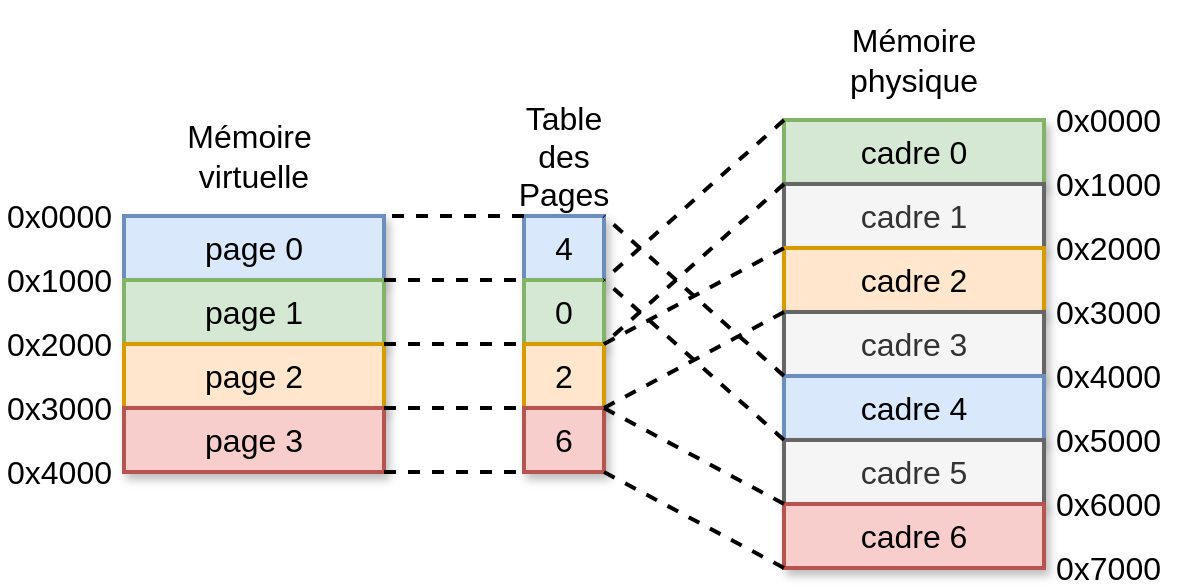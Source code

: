 <mxfile version="27.0.9">
  <diagram name="Page-1" id="-_VZkfW9rMIznKhrZrfE">
    <mxGraphModel dx="1042" dy="639" grid="1" gridSize="10" guides="1" tooltips="1" connect="1" arrows="1" fold="1" page="1" pageScale="1" pageWidth="850" pageHeight="1100" math="0" shadow="0">
      <root>
        <mxCell id="0" />
        <mxCell id="1" parent="0" />
        <mxCell id="zNZISt4Ljxx41KLlrWgS-259" value="" style="shape=table;startSize=0;container=1;collapsible=0;childLayout=tableLayout;fontSize=16;strokeColor=none;fillColor=none;strokeWidth=2;swimlaneLine=1;perimeterSpacing=0;rowLines=0;columnLines=0;swimlaneHead=1;" vertex="1" parent="1">
          <mxGeometry x="450" y="82" width="205" height="284" as="geometry" />
        </mxCell>
        <mxCell id="zNZISt4Ljxx41KLlrWgS-260" value="" style="shape=tableRow;horizontal=0;startSize=0;swimlaneHead=0;swimlaneBody=0;strokeColor=inherit;top=0;left=0;bottom=0;right=0;collapsible=0;dropTarget=0;fillColor=none;points=[[0,0.5],[1,0.5]];portConstraint=eastwest;fontSize=16;" vertex="1" parent="zNZISt4Ljxx41KLlrWgS-259">
          <mxGeometry width="205" height="60" as="geometry" />
        </mxCell>
        <mxCell id="zNZISt4Ljxx41KLlrWgS-262" value="Mémoire physique" style="shape=partialRectangle;html=1;whiteSpace=wrap;connectable=0;strokeColor=inherit;overflow=visible;fillColor=none;top=1;left=1;bottom=1;right=1;pointerEvents=1;fontSize=16;strokeWidth=2;verticalAlign=middle;" vertex="1" parent="zNZISt4Ljxx41KLlrWgS-260">
          <mxGeometry width="130" height="60" as="geometry">
            <mxRectangle width="130" height="60" as="alternateBounds" />
          </mxGeometry>
        </mxCell>
        <mxCell id="zNZISt4Ljxx41KLlrWgS-278" value="0x0000" style="shape=partialRectangle;html=1;whiteSpace=wrap;connectable=0;strokeColor=inherit;overflow=visible;fillColor=none;top=1;left=1;bottom=1;right=1;pointerEvents=1;fontSize=16;strokeWidth=2;verticalAlign=bottom;align=left;spacing=0;spacingLeft=6;spacingBottom=-10;" vertex="1" parent="zNZISt4Ljxx41KLlrWgS-260">
          <mxGeometry x="130" width="75" height="60" as="geometry">
            <mxRectangle width="75" height="60" as="alternateBounds" />
          </mxGeometry>
        </mxCell>
        <mxCell id="zNZISt4Ljxx41KLlrWgS-263" value="" style="shape=tableRow;horizontal=0;startSize=0;swimlaneHead=0;swimlaneBody=0;strokeColor=inherit;top=0;left=0;bottom=0;right=0;collapsible=0;dropTarget=0;fillColor=none;portConstraint=eastwest;fontSize=16;swimlaneFillColor=none;points=[[0,0,0,0,0],[0,0.5,0,0,0],[0,1,0,0,0],[0.5,0,0,0,0],[0.5,1,0,0,0],[1,0,0,0,0],[1,0.5,0,0,0],[1,1,0,0,0]];" vertex="1" parent="zNZISt4Ljxx41KLlrWgS-259">
          <mxGeometry y="60" width="205" height="32" as="geometry" />
        </mxCell>
        <mxCell id="zNZISt4Ljxx41KLlrWgS-265" value="cadre 0" style="shape=partialRectangle;html=1;whiteSpace=wrap;connectable=0;strokeColor=#82b366;overflow=hidden;fillColor=#d5e8d4;top=1;left=1;bottom=1;right=1;pointerEvents=1;fontSize=16;strokeWidth=2;shadow=1;" vertex="1" parent="zNZISt4Ljxx41KLlrWgS-263">
          <mxGeometry width="130" height="32" as="geometry">
            <mxRectangle width="130" height="32" as="alternateBounds" />
          </mxGeometry>
        </mxCell>
        <mxCell id="zNZISt4Ljxx41KLlrWgS-279" value="0x1000" style="shape=partialRectangle;html=1;whiteSpace=wrap;connectable=0;strokeColor=inherit;overflow=hidden;fillColor=none;top=1;left=1;bottom=1;right=1;pointerEvents=1;fontSize=16;strokeWidth=2;align=left;spacing=0;spacingLeft=6;spacingBottom=-10;verticalAlign=bottom;" vertex="1" parent="zNZISt4Ljxx41KLlrWgS-263">
          <mxGeometry x="130" width="75" height="32" as="geometry">
            <mxRectangle width="75" height="32" as="alternateBounds" />
          </mxGeometry>
        </mxCell>
        <mxCell id="zNZISt4Ljxx41KLlrWgS-266" style="shape=tableRow;horizontal=0;startSize=0;swimlaneHead=0;swimlaneBody=0;strokeColor=inherit;top=0;left=0;bottom=0;right=0;collapsible=0;dropTarget=0;fillColor=none;portConstraint=eastwest;fontSize=16;swimlaneFillColor=none;points=[[0,0,0,0,0],[0,0.5,0,0,0],[0,1,0,0,0],[0.5,0,0,0,0],[0.5,1,0,0,0],[1,0,0,0,0],[1,0.5,0,0,0],[1,1,0,0,0]];" vertex="1" parent="zNZISt4Ljxx41KLlrWgS-259">
          <mxGeometry y="92" width="205" height="32" as="geometry" />
        </mxCell>
        <mxCell id="zNZISt4Ljxx41KLlrWgS-268" value="cadre 1" style="shape=partialRectangle;html=1;whiteSpace=wrap;connectable=0;strokeColor=#666666;overflow=hidden;fillColor=#f5f5f5;top=1;left=1;bottom=1;right=1;pointerEvents=1;fontSize=16;strokeWidth=2;fontColor=#333333;shadow=1;" vertex="1" parent="zNZISt4Ljxx41KLlrWgS-266">
          <mxGeometry width="130" height="32" as="geometry">
            <mxRectangle width="130" height="32" as="alternateBounds" />
          </mxGeometry>
        </mxCell>
        <mxCell id="zNZISt4Ljxx41KLlrWgS-280" value="0x2000" style="shape=partialRectangle;html=1;whiteSpace=wrap;connectable=0;strokeColor=inherit;overflow=hidden;fillColor=none;top=1;left=1;bottom=1;right=1;pointerEvents=1;fontSize=16;strokeWidth=2;align=left;spacing=0;spacingLeft=6;spacingBottom=-10;verticalAlign=bottom;" vertex="1" parent="zNZISt4Ljxx41KLlrWgS-266">
          <mxGeometry x="130" width="75" height="32" as="geometry">
            <mxRectangle width="75" height="32" as="alternateBounds" />
          </mxGeometry>
        </mxCell>
        <mxCell id="zNZISt4Ljxx41KLlrWgS-269" style="shape=tableRow;horizontal=0;startSize=0;swimlaneHead=0;swimlaneBody=0;strokeColor=inherit;top=0;left=0;bottom=0;right=0;collapsible=0;dropTarget=0;fillColor=none;portConstraint=eastwest;fontSize=16;swimlaneFillColor=none;points=[[0,0,0,0,0],[0,0.5,0,0,0],[0,1,0,0,0],[0.5,0,0,0,0],[0.5,1,0,0,0],[1,0,0,0,0],[1,0.5,0,0,0],[1,1,0,0,0]];" vertex="1" parent="zNZISt4Ljxx41KLlrWgS-259">
          <mxGeometry y="124" width="205" height="32" as="geometry" />
        </mxCell>
        <mxCell id="zNZISt4Ljxx41KLlrWgS-271" value="cadre 2" style="shape=partialRectangle;html=1;whiteSpace=wrap;connectable=0;strokeColor=#d79b00;overflow=hidden;fillColor=#ffe6cc;top=1;left=1;bottom=1;right=1;pointerEvents=1;fontSize=16;strokeWidth=2;shadow=1;" vertex="1" parent="zNZISt4Ljxx41KLlrWgS-269">
          <mxGeometry width="130" height="32" as="geometry">
            <mxRectangle width="130" height="32" as="alternateBounds" />
          </mxGeometry>
        </mxCell>
        <mxCell id="zNZISt4Ljxx41KLlrWgS-281" value="0x3000" style="shape=partialRectangle;html=1;whiteSpace=wrap;connectable=0;strokeColor=inherit;overflow=hidden;fillColor=none;top=1;left=1;bottom=1;right=1;pointerEvents=1;fontSize=16;strokeWidth=2;align=left;spacing=0;spacingLeft=6;spacingBottom=-10;verticalAlign=bottom;" vertex="1" parent="zNZISt4Ljxx41KLlrWgS-269">
          <mxGeometry x="130" width="75" height="32" as="geometry">
            <mxRectangle width="75" height="32" as="alternateBounds" />
          </mxGeometry>
        </mxCell>
        <mxCell id="zNZISt4Ljxx41KLlrWgS-272" style="shape=tableRow;horizontal=0;startSize=0;swimlaneHead=0;swimlaneBody=0;strokeColor=inherit;top=0;left=0;bottom=0;right=0;collapsible=0;dropTarget=0;fillColor=none;portConstraint=eastwest;fontSize=16;swimlaneFillColor=none;points=[[0,0,0,0,0],[0,0.5,0,0,0],[0,1,0,0,0],[0.5,0,0,0,0],[0.5,1,0,0,0],[1,0,0,0,0],[1,0.5,0,0,0],[1,1,0,0,0]];" vertex="1" parent="zNZISt4Ljxx41KLlrWgS-259">
          <mxGeometry y="156" width="205" height="32" as="geometry" />
        </mxCell>
        <mxCell id="zNZISt4Ljxx41KLlrWgS-274" value="cadre 3" style="shape=partialRectangle;html=1;whiteSpace=wrap;connectable=0;strokeColor=#666666;overflow=hidden;fillColor=#f5f5f5;top=1;left=1;bottom=1;right=1;pointerEvents=1;fontSize=16;strokeWidth=2;fontColor=#333333;shadow=1;" vertex="1" parent="zNZISt4Ljxx41KLlrWgS-272">
          <mxGeometry width="130" height="32" as="geometry">
            <mxRectangle width="130" height="32" as="alternateBounds" />
          </mxGeometry>
        </mxCell>
        <mxCell id="zNZISt4Ljxx41KLlrWgS-282" value="0x4000" style="shape=partialRectangle;html=1;whiteSpace=wrap;connectable=0;strokeColor=inherit;overflow=hidden;fillColor=none;top=1;left=1;bottom=1;right=1;pointerEvents=1;fontSize=16;strokeWidth=2;align=left;spacing=0;spacingLeft=6;spacingBottom=-10;verticalAlign=bottom;" vertex="1" parent="zNZISt4Ljxx41KLlrWgS-272">
          <mxGeometry x="130" width="75" height="32" as="geometry">
            <mxRectangle width="75" height="32" as="alternateBounds" />
          </mxGeometry>
        </mxCell>
        <mxCell id="zNZISt4Ljxx41KLlrWgS-296" style="shape=tableRow;horizontal=0;startSize=0;swimlaneHead=0;swimlaneBody=0;strokeColor=inherit;top=0;left=0;bottom=0;right=0;collapsible=0;dropTarget=0;fillColor=none;portConstraint=eastwest;fontSize=16;swimlaneFillColor=none;points=[[0,0,0,0,0],[0,0.5,0,0,0],[0,1,0,0,0],[0.5,0,0,0,0],[0.5,1,0,0,0],[1,0,0,0,0],[1,0.5,0,0,0],[1,1,0,0,0]];" vertex="1" parent="zNZISt4Ljxx41KLlrWgS-259">
          <mxGeometry y="188" width="205" height="32" as="geometry" />
        </mxCell>
        <mxCell id="zNZISt4Ljxx41KLlrWgS-297" value="cadre 4" style="shape=partialRectangle;html=1;whiteSpace=wrap;connectable=0;strokeColor=#6c8ebf;overflow=hidden;fillColor=#dae8fc;top=1;left=1;bottom=1;right=1;pointerEvents=1;fontSize=16;strokeWidth=2;shadow=1;" vertex="1" parent="zNZISt4Ljxx41KLlrWgS-296">
          <mxGeometry width="130" height="32" as="geometry">
            <mxRectangle width="130" height="32" as="alternateBounds" />
          </mxGeometry>
        </mxCell>
        <mxCell id="zNZISt4Ljxx41KLlrWgS-298" value="0x5000" style="shape=partialRectangle;html=1;whiteSpace=wrap;connectable=0;strokeColor=inherit;overflow=hidden;fillColor=none;top=1;left=1;bottom=1;right=1;pointerEvents=1;fontSize=16;strokeWidth=2;align=left;spacing=0;spacingLeft=6;spacingBottom=-10;verticalAlign=bottom;" vertex="1" parent="zNZISt4Ljxx41KLlrWgS-296">
          <mxGeometry x="130" width="75" height="32" as="geometry">
            <mxRectangle width="75" height="32" as="alternateBounds" />
          </mxGeometry>
        </mxCell>
        <mxCell id="zNZISt4Ljxx41KLlrWgS-293" style="shape=tableRow;horizontal=0;startSize=0;swimlaneHead=0;swimlaneBody=0;strokeColor=inherit;top=0;left=0;bottom=0;right=0;collapsible=0;dropTarget=0;fillColor=none;portConstraint=eastwest;fontSize=16;swimlaneFillColor=none;points=[[0,0,0,0,0],[0,0.5,0,0,0],[0,1,0,0,0],[0.5,0,0,0,0],[0.5,1,0,0,0],[1,0,0,0,0],[1,0.5,0,0,0],[1,1,0,0,0]];" vertex="1" parent="zNZISt4Ljxx41KLlrWgS-259">
          <mxGeometry y="220" width="205" height="32" as="geometry" />
        </mxCell>
        <mxCell id="zNZISt4Ljxx41KLlrWgS-294" value="cadre 5" style="shape=partialRectangle;html=1;whiteSpace=wrap;connectable=0;strokeColor=#666666;overflow=hidden;fillColor=#f5f5f5;top=1;left=1;bottom=1;right=1;pointerEvents=1;fontSize=16;strokeWidth=2;fontColor=#333333;shadow=1;" vertex="1" parent="zNZISt4Ljxx41KLlrWgS-293">
          <mxGeometry width="130" height="32" as="geometry">
            <mxRectangle width="130" height="32" as="alternateBounds" />
          </mxGeometry>
        </mxCell>
        <mxCell id="zNZISt4Ljxx41KLlrWgS-295" value="0x6000" style="shape=partialRectangle;html=1;whiteSpace=wrap;connectable=0;strokeColor=inherit;overflow=hidden;fillColor=none;top=1;left=1;bottom=1;right=1;pointerEvents=1;fontSize=16;strokeWidth=2;align=left;spacing=0;spacingLeft=6;spacingBottom=-10;verticalAlign=bottom;" vertex="1" parent="zNZISt4Ljxx41KLlrWgS-293">
          <mxGeometry x="130" width="75" height="32" as="geometry">
            <mxRectangle width="75" height="32" as="alternateBounds" />
          </mxGeometry>
        </mxCell>
        <mxCell id="zNZISt4Ljxx41KLlrWgS-290" style="shape=tableRow;horizontal=0;startSize=0;swimlaneHead=0;swimlaneBody=0;strokeColor=inherit;top=0;left=0;bottom=0;right=0;collapsible=0;dropTarget=0;fillColor=none;portConstraint=eastwest;fontSize=16;swimlaneFillColor=none;points=[[0,0,0,0,0],[0,0.5,0,0,0],[0,1,0,0,0],[0.5,0,0,0,0],[0.5,1,0,0,0],[1,0,0,0,0],[1,0.5,0,0,0],[1,1,0,0,0]];" vertex="1" parent="zNZISt4Ljxx41KLlrWgS-259">
          <mxGeometry y="252" width="205" height="32" as="geometry" />
        </mxCell>
        <mxCell id="zNZISt4Ljxx41KLlrWgS-291" value="cadre 6" style="shape=partialRectangle;html=1;whiteSpace=wrap;connectable=0;strokeColor=#b85450;overflow=hidden;fillColor=#f8cecc;top=1;left=1;bottom=1;right=1;pointerEvents=1;fontSize=16;strokeWidth=2;shadow=1;" vertex="1" parent="zNZISt4Ljxx41KLlrWgS-290">
          <mxGeometry width="130" height="32" as="geometry">
            <mxRectangle width="130" height="32" as="alternateBounds" />
          </mxGeometry>
        </mxCell>
        <mxCell id="zNZISt4Ljxx41KLlrWgS-292" value="0x7000" style="shape=partialRectangle;html=1;whiteSpace=wrap;connectable=0;strokeColor=inherit;overflow=hidden;fillColor=none;top=1;left=1;bottom=1;right=1;pointerEvents=1;fontSize=16;strokeWidth=2;align=left;spacing=0;spacingLeft=6;spacingBottom=-10;verticalAlign=bottom;" vertex="1" parent="zNZISt4Ljxx41KLlrWgS-290">
          <mxGeometry x="130" width="75" height="32" as="geometry">
            <mxRectangle width="75" height="32" as="alternateBounds" />
          </mxGeometry>
        </mxCell>
        <mxCell id="zNZISt4Ljxx41KLlrWgS-98" value="" style="shape=table;startSize=0;container=1;collapsible=0;childLayout=tableLayout;fontSize=16;strokeColor=none;fillColor=none;strokeWidth=2;swimlaneLine=1;perimeterSpacing=0;rowLines=0;columnLines=0;swimlaneHead=1;" vertex="1" parent="1">
          <mxGeometry x="60" y="130" width="190" height="188" as="geometry" />
        </mxCell>
        <mxCell id="zNZISt4Ljxx41KLlrWgS-99" value="" style="shape=tableRow;horizontal=0;startSize=0;swimlaneHead=0;swimlaneBody=0;strokeColor=inherit;top=0;left=0;bottom=0;right=0;collapsible=0;dropTarget=0;fillColor=none;points=[[0,0.5],[1,0.5]];portConstraint=eastwest;fontSize=16;" vertex="1" parent="zNZISt4Ljxx41KLlrWgS-98">
          <mxGeometry width="190" height="60" as="geometry" />
        </mxCell>
        <mxCell id="zNZISt4Ljxx41KLlrWgS-100" value="0x0000" style="shape=partialRectangle;html=1;whiteSpace=wrap;connectable=0;strokeColor=inherit;overflow=hidden;fillColor=none;top=1;left=1;bottom=1;right=1;pointerEvents=1;fontSize=16;strokeWidth=12;shadow=0;expand=1;verticalAlign=bottom;align=right;spacingBottom=-10;spacing=0;spacingRight=6;" vertex="1" parent="zNZISt4Ljxx41KLlrWgS-99">
          <mxGeometry width="60" height="60" as="geometry">
            <mxRectangle width="60" height="60" as="alternateBounds" />
          </mxGeometry>
        </mxCell>
        <mxCell id="zNZISt4Ljxx41KLlrWgS-101" value="Mémoire&amp;nbsp;&lt;div&gt;virtuelle&lt;/div&gt;" style="shape=partialRectangle;html=1;whiteSpace=wrap;connectable=0;strokeColor=inherit;overflow=visible;fillColor=none;top=1;left=1;bottom=1;right=1;pointerEvents=1;fontSize=16;strokeWidth=2;verticalAlign=middle;" vertex="1" parent="zNZISt4Ljxx41KLlrWgS-99">
          <mxGeometry x="60" width="130" height="60" as="geometry">
            <mxRectangle width="130" height="60" as="alternateBounds" />
          </mxGeometry>
        </mxCell>
        <mxCell id="zNZISt4Ljxx41KLlrWgS-103" value="" style="shape=tableRow;horizontal=0;startSize=0;swimlaneHead=0;swimlaneBody=0;strokeColor=inherit;top=0;left=0;bottom=0;right=0;collapsible=0;dropTarget=0;fillColor=none;portConstraint=eastwest;fontSize=16;swimlaneFillColor=none;points=[[0,0,0,0,0],[0,0.5,0,0,0],[0,1,0,0,0],[0.5,0,0,0,0],[0.5,1,0,0,0],[1,0,0,0,0],[1,0.5,0,0,0],[1,1,0,0,0]];" vertex="1" parent="zNZISt4Ljxx41KLlrWgS-98">
          <mxGeometry y="60" width="190" height="32" as="geometry" />
        </mxCell>
        <mxCell id="zNZISt4Ljxx41KLlrWgS-104" value="0x1000" style="shape=partialRectangle;html=1;whiteSpace=wrap;connectable=0;strokeColor=default;overflow=hidden;fillColor=none;top=0;left=0;bottom=0;right=0;pointerEvents=1;fontSize=16;strokeWidth=3;align=right;verticalAlign=bottom;spacing=0;spacingRight=6;spacingBottom=-10;" vertex="1" parent="zNZISt4Ljxx41KLlrWgS-103">
          <mxGeometry width="60" height="32" as="geometry">
            <mxRectangle width="60" height="32" as="alternateBounds" />
          </mxGeometry>
        </mxCell>
        <mxCell id="zNZISt4Ljxx41KLlrWgS-105" value="page 0" style="shape=partialRectangle;html=1;whiteSpace=wrap;connectable=0;strokeColor=#6c8ebf;overflow=hidden;fillColor=#dae8fc;top=1;left=1;bottom=1;right=1;pointerEvents=1;fontSize=16;strokeWidth=2;shadow=1;" vertex="1" parent="zNZISt4Ljxx41KLlrWgS-103">
          <mxGeometry x="60" width="130" height="32" as="geometry">
            <mxRectangle width="130" height="32" as="alternateBounds" />
          </mxGeometry>
        </mxCell>
        <mxCell id="zNZISt4Ljxx41KLlrWgS-235" style="shape=tableRow;horizontal=0;startSize=0;swimlaneHead=0;swimlaneBody=0;strokeColor=inherit;top=0;left=0;bottom=0;right=0;collapsible=0;dropTarget=0;fillColor=none;portConstraint=eastwest;fontSize=16;swimlaneFillColor=none;points=[[0,0,0,0,0],[0,0.5,0,0,0],[0,1,0,0,0],[0.5,0,0,0,0],[0.5,1,0,0,0],[1,0,0,0,0],[1,0.5,0,0,0],[1,1,0,0,0]];" vertex="1" parent="zNZISt4Ljxx41KLlrWgS-98">
          <mxGeometry y="92" width="190" height="32" as="geometry" />
        </mxCell>
        <mxCell id="zNZISt4Ljxx41KLlrWgS-236" value="0x2000" style="shape=partialRectangle;html=1;whiteSpace=wrap;connectable=0;strokeColor=default;overflow=hidden;fillColor=none;top=0;left=0;bottom=0;right=0;pointerEvents=1;fontSize=16;strokeWidth=3;align=right;verticalAlign=bottom;spacing=0;spacingRight=6;spacingBottom=-10;" vertex="1" parent="zNZISt4Ljxx41KLlrWgS-235">
          <mxGeometry width="60" height="32" as="geometry">
            <mxRectangle width="60" height="32" as="alternateBounds" />
          </mxGeometry>
        </mxCell>
        <mxCell id="zNZISt4Ljxx41KLlrWgS-237" value="page 1" style="shape=partialRectangle;html=1;whiteSpace=wrap;connectable=0;strokeColor=#82b366;overflow=hidden;fillColor=#d5e8d4;top=1;left=1;bottom=1;right=1;pointerEvents=1;fontSize=16;strokeWidth=2;shadow=1;" vertex="1" parent="zNZISt4Ljxx41KLlrWgS-235">
          <mxGeometry x="60" width="130" height="32" as="geometry">
            <mxRectangle width="130" height="32" as="alternateBounds" />
          </mxGeometry>
        </mxCell>
        <mxCell id="zNZISt4Ljxx41KLlrWgS-232" style="shape=tableRow;horizontal=0;startSize=0;swimlaneHead=0;swimlaneBody=0;strokeColor=inherit;top=0;left=0;bottom=0;right=0;collapsible=0;dropTarget=0;fillColor=none;portConstraint=eastwest;fontSize=16;swimlaneFillColor=none;points=[[0,0,0,0,0],[0,0.5,0,0,0],[0,1,0,0,0],[0.5,0,0,0,0],[0.5,1,0,0,0],[1,0,0,0,0],[1,0.5,0,0,0],[1,1,0,0,0]];" vertex="1" parent="zNZISt4Ljxx41KLlrWgS-98">
          <mxGeometry y="124" width="190" height="32" as="geometry" />
        </mxCell>
        <mxCell id="zNZISt4Ljxx41KLlrWgS-233" value="0x3000" style="shape=partialRectangle;html=1;whiteSpace=wrap;connectable=0;strokeColor=default;overflow=hidden;fillColor=none;top=0;left=0;bottom=0;right=0;pointerEvents=1;fontSize=16;strokeWidth=3;align=right;verticalAlign=bottom;spacing=0;spacingRight=6;spacingBottom=-10;" vertex="1" parent="zNZISt4Ljxx41KLlrWgS-232">
          <mxGeometry width="60" height="32" as="geometry">
            <mxRectangle width="60" height="32" as="alternateBounds" />
          </mxGeometry>
        </mxCell>
        <mxCell id="zNZISt4Ljxx41KLlrWgS-234" value="page 2" style="shape=partialRectangle;html=1;whiteSpace=wrap;connectable=0;strokeColor=#d79b00;overflow=hidden;fillColor=#ffe6cc;top=1;left=1;bottom=1;right=1;pointerEvents=1;fontSize=16;strokeWidth=2;shadow=1;" vertex="1" parent="zNZISt4Ljxx41KLlrWgS-232">
          <mxGeometry x="60" width="130" height="32" as="geometry">
            <mxRectangle width="130" height="32" as="alternateBounds" />
          </mxGeometry>
        </mxCell>
        <mxCell id="zNZISt4Ljxx41KLlrWgS-229" style="shape=tableRow;horizontal=0;startSize=0;swimlaneHead=0;swimlaneBody=0;strokeColor=inherit;top=0;left=0;bottom=0;right=0;collapsible=0;dropTarget=0;fillColor=none;portConstraint=eastwest;fontSize=16;swimlaneFillColor=none;points=[[0,0,0,0,0],[0,0.5,0,0,0],[0,1,0,0,0],[0.5,0,0,0,0],[0.5,1,0,0,0],[1,0,0,0,0],[1,0.5,0,0,0],[1,1,0,0,0]];" vertex="1" parent="zNZISt4Ljxx41KLlrWgS-98">
          <mxGeometry y="156" width="190" height="32" as="geometry" />
        </mxCell>
        <mxCell id="zNZISt4Ljxx41KLlrWgS-230" value="0x4000" style="shape=partialRectangle;html=1;whiteSpace=wrap;connectable=0;strokeColor=default;overflow=hidden;fillColor=none;top=0;left=0;bottom=0;right=0;pointerEvents=1;fontSize=16;strokeWidth=3;align=right;verticalAlign=bottom;spacing=0;spacingRight=6;spacingBottom=-10;" vertex="1" parent="zNZISt4Ljxx41KLlrWgS-229">
          <mxGeometry width="60" height="32" as="geometry">
            <mxRectangle width="60" height="32" as="alternateBounds" />
          </mxGeometry>
        </mxCell>
        <mxCell id="zNZISt4Ljxx41KLlrWgS-231" value="page 3" style="shape=partialRectangle;html=1;whiteSpace=wrap;connectable=0;strokeColor=#b85450;overflow=hidden;fillColor=#f8cecc;top=1;left=1;bottom=1;right=1;pointerEvents=1;fontSize=16;strokeWidth=2;shadow=1;" vertex="1" parent="zNZISt4Ljxx41KLlrWgS-229">
          <mxGeometry x="60" width="130" height="32" as="geometry">
            <mxRectangle width="130" height="32" as="alternateBounds" />
          </mxGeometry>
        </mxCell>
        <mxCell id="zNZISt4Ljxx41KLlrWgS-238" value="" style="shape=table;startSize=0;container=1;collapsible=0;childLayout=tableLayout;fontSize=16;strokeColor=none;fillColor=none;strokeWidth=2;swimlaneLine=1;perimeterSpacing=0;rowLines=0;columnLines=0;swimlaneHead=1;" vertex="1" parent="1">
          <mxGeometry x="320" y="130" width="40" height="188" as="geometry" />
        </mxCell>
        <mxCell id="zNZISt4Ljxx41KLlrWgS-239" value="" style="shape=tableRow;horizontal=0;startSize=0;swimlaneHead=0;swimlaneBody=0;strokeColor=inherit;top=0;left=0;bottom=0;right=0;collapsible=0;dropTarget=0;fillColor=none;points=[[0,0.5],[1,0.5]];portConstraint=eastwest;fontSize=16;" vertex="1" parent="zNZISt4Ljxx41KLlrWgS-238">
          <mxGeometry width="40" height="60" as="geometry" />
        </mxCell>
        <mxCell id="zNZISt4Ljxx41KLlrWgS-241" value="Table des Pages" style="shape=partialRectangle;connectable=0;strokeColor=inherit;overflow=visible;fillColor=none;top=1;left=1;bottom=1;right=1;pointerEvents=1;fontSize=16;strokeWidth=2;whiteSpace=wrap;html=1;verticalAlign=middle;" vertex="1" parent="zNZISt4Ljxx41KLlrWgS-239">
          <mxGeometry width="40" height="60" as="geometry">
            <mxRectangle width="40" height="60" as="alternateBounds" />
          </mxGeometry>
        </mxCell>
        <mxCell id="zNZISt4Ljxx41KLlrWgS-242" value="" style="shape=tableRow;horizontal=0;startSize=0;swimlaneHead=0;swimlaneBody=0;strokeColor=inherit;top=0;left=0;bottom=0;right=0;collapsible=0;dropTarget=0;fillColor=none;portConstraint=eastwest;fontSize=16;swimlaneFillColor=none;points=[[0,0,0,0,0],[0,0.5,0,0,0],[0,1,0,0,0],[0.5,0,0,0,0],[0.5,1,0,0,0],[1,0,0,0,0],[1,0.5,0,0,0],[1,1,0,0,0]];shadow=1;" vertex="1" parent="zNZISt4Ljxx41KLlrWgS-238">
          <mxGeometry y="60" width="40" height="32" as="geometry" />
        </mxCell>
        <mxCell id="zNZISt4Ljxx41KLlrWgS-244" value="4" style="shape=partialRectangle;html=1;whiteSpace=wrap;connectable=0;strokeColor=#6c8ebf;overflow=hidden;fillColor=#dae8fc;top=1;left=1;bottom=1;right=1;pointerEvents=1;fontSize=16;strokeWidth=2;shadow=1;" vertex="1" parent="zNZISt4Ljxx41KLlrWgS-242">
          <mxGeometry width="40" height="32" as="geometry">
            <mxRectangle width="40" height="32" as="alternateBounds" />
          </mxGeometry>
        </mxCell>
        <mxCell id="zNZISt4Ljxx41KLlrWgS-245" style="shape=tableRow;horizontal=0;startSize=0;swimlaneHead=0;swimlaneBody=0;strokeColor=inherit;top=0;left=0;bottom=0;right=0;collapsible=0;dropTarget=0;fillColor=none;portConstraint=eastwest;fontSize=16;swimlaneFillColor=none;points=[[0,0,0,0,0],[0,0.5,0,0,0],[0,1,0,0,0],[0.5,0,0,0,0],[0.5,1,0,0,0],[1,0,0,0,0],[1,0.5,0,0,0],[1,1,0,0,0]];" vertex="1" parent="zNZISt4Ljxx41KLlrWgS-238">
          <mxGeometry y="92" width="40" height="32" as="geometry" />
        </mxCell>
        <mxCell id="zNZISt4Ljxx41KLlrWgS-247" value="0" style="shape=partialRectangle;html=1;whiteSpace=wrap;connectable=0;strokeColor=#82b366;overflow=hidden;fillColor=#d5e8d4;top=1;left=1;bottom=1;right=1;pointerEvents=1;fontSize=16;strokeWidth=2;shadow=1;" vertex="1" parent="zNZISt4Ljxx41KLlrWgS-245">
          <mxGeometry width="40" height="32" as="geometry">
            <mxRectangle width="40" height="32" as="alternateBounds" />
          </mxGeometry>
        </mxCell>
        <mxCell id="zNZISt4Ljxx41KLlrWgS-248" style="shape=tableRow;horizontal=0;startSize=0;swimlaneHead=0;swimlaneBody=0;strokeColor=inherit;top=0;left=0;bottom=0;right=0;collapsible=0;dropTarget=0;fillColor=none;portConstraint=eastwest;fontSize=16;swimlaneFillColor=none;points=[[0,0,0,0,0],[0,0.5,0,0,0],[0,1,0,0,0],[0.5,0,0,0,0],[0.5,1,0,0,0],[1,0,0,0,0],[1,0.5,0,0,0],[1,1,0,0,0]];" vertex="1" parent="zNZISt4Ljxx41KLlrWgS-238">
          <mxGeometry y="124" width="40" height="32" as="geometry" />
        </mxCell>
        <mxCell id="zNZISt4Ljxx41KLlrWgS-250" value="2" style="shape=partialRectangle;html=1;whiteSpace=wrap;connectable=0;strokeColor=#d79b00;overflow=hidden;fillColor=#ffe6cc;top=1;left=1;bottom=1;right=1;pointerEvents=1;fontSize=16;strokeWidth=2;shadow=1;" vertex="1" parent="zNZISt4Ljxx41KLlrWgS-248">
          <mxGeometry width="40" height="32" as="geometry">
            <mxRectangle width="40" height="32" as="alternateBounds" />
          </mxGeometry>
        </mxCell>
        <mxCell id="zNZISt4Ljxx41KLlrWgS-251" style="shape=tableRow;horizontal=0;startSize=0;swimlaneHead=0;swimlaneBody=0;strokeColor=inherit;top=0;left=0;bottom=0;right=0;collapsible=0;dropTarget=0;fillColor=none;portConstraint=eastwest;fontSize=16;swimlaneFillColor=none;points=[[0,0,0,0,0],[0,0.5,0,0,0],[0,1,0,0,0],[0.5,0,0,0,0],[0.5,1,0,0,0],[1,0,0,0,0],[1,0.5,0,0,0],[1,1,0,0,0]];" vertex="1" parent="zNZISt4Ljxx41KLlrWgS-238">
          <mxGeometry y="156" width="40" height="32" as="geometry" />
        </mxCell>
        <mxCell id="zNZISt4Ljxx41KLlrWgS-253" value="6" style="shape=partialRectangle;html=1;whiteSpace=wrap;connectable=0;strokeColor=#b85450;overflow=hidden;fillColor=#f8cecc;top=1;left=1;bottom=1;right=1;pointerEvents=1;fontSize=16;strokeWidth=2;shadow=1;" vertex="1" parent="zNZISt4Ljxx41KLlrWgS-251">
          <mxGeometry width="40" height="32" as="geometry">
            <mxRectangle width="40" height="32" as="alternateBounds" />
          </mxGeometry>
        </mxCell>
        <mxCell id="zNZISt4Ljxx41KLlrWgS-257" value="" style="endArrow=none;dashed=1;html=1;strokeWidth=2;rounded=0;entryX=1;entryY=0;entryDx=0;entryDy=0;entryPerimeter=0;exitX=0;exitY=0;exitDx=0;exitDy=0;exitPerimeter=0;" edge="1" parent="1" source="zNZISt4Ljxx41KLlrWgS-242" target="zNZISt4Ljxx41KLlrWgS-103">
          <mxGeometry width="50" height="50" relative="1" as="geometry">
            <mxPoint x="410" y="300" as="sourcePoint" />
            <mxPoint x="460" y="250" as="targetPoint" />
          </mxGeometry>
        </mxCell>
        <mxCell id="zNZISt4Ljxx41KLlrWgS-258" value="" style="endArrow=none;dashed=1;html=1;strokeWidth=2;rounded=0;entryX=0;entryY=1;entryDx=0;entryDy=0;entryPerimeter=0;exitX=1;exitY=0;exitDx=0;exitDy=0;exitPerimeter=0;" edge="1" parent="1" source="zNZISt4Ljxx41KLlrWgS-235" target="zNZISt4Ljxx41KLlrWgS-242">
          <mxGeometry width="50" height="50" relative="1" as="geometry">
            <mxPoint x="280" y="290" as="sourcePoint" />
            <mxPoint x="330" y="240" as="targetPoint" />
          </mxGeometry>
        </mxCell>
        <mxCell id="zNZISt4Ljxx41KLlrWgS-350" value="" style="endArrow=none;dashed=1;html=1;strokeWidth=2;rounded=0;entryX=0;entryY=0;entryDx=0;entryDy=0;entryPerimeter=0;exitX=1;exitY=0;exitDx=0;exitDy=0;exitPerimeter=0;" edge="1" parent="1" source="zNZISt4Ljxx41KLlrWgS-229" target="zNZISt4Ljxx41KLlrWgS-251">
          <mxGeometry width="50" height="50" relative="1" as="geometry">
            <mxPoint x="300" y="260" as="sourcePoint" />
            <mxPoint x="430" y="260" as="targetPoint" />
          </mxGeometry>
        </mxCell>
        <mxCell id="zNZISt4Ljxx41KLlrWgS-358" value="" style="endArrow=none;dashed=1;html=1;strokeWidth=2;rounded=0;entryX=0;entryY=0;entryDx=0;entryDy=0;entryPerimeter=0;exitX=1;exitY=0;exitDx=0;exitDy=0;exitPerimeter=0;" edge="1" parent="1" source="zNZISt4Ljxx41KLlrWgS-232" target="zNZISt4Ljxx41KLlrWgS-248">
          <mxGeometry width="50" height="50" relative="1" as="geometry">
            <mxPoint x="280" y="220" as="sourcePoint" />
            <mxPoint x="350" y="220" as="targetPoint" />
          </mxGeometry>
        </mxCell>
        <mxCell id="zNZISt4Ljxx41KLlrWgS-362" value="" style="endArrow=none;dashed=1;html=1;strokeWidth=2;rounded=0;entryX=0;entryY=1;entryDx=0;entryDy=0;entryPerimeter=0;exitX=1;exitY=1;exitDx=0;exitDy=0;exitPerimeter=0;" edge="1" parent="1" source="zNZISt4Ljxx41KLlrWgS-229" target="zNZISt4Ljxx41KLlrWgS-251">
          <mxGeometry width="50" height="50" relative="1" as="geometry">
            <mxPoint x="230" y="330" as="sourcePoint" />
            <mxPoint x="300" y="330" as="targetPoint" />
          </mxGeometry>
        </mxCell>
        <mxCell id="zNZISt4Ljxx41KLlrWgS-363" value="" style="endArrow=none;dashed=1;html=1;strokeWidth=2;rounded=0;entryX=0;entryY=1;entryDx=0;entryDy=0;entryPerimeter=0;exitX=1;exitY=1;exitDx=0;exitDy=0;exitPerimeter=0;" edge="1" parent="1" source="zNZISt4Ljxx41KLlrWgS-251" target="zNZISt4Ljxx41KLlrWgS-290">
          <mxGeometry width="50" height="50" relative="1" as="geometry">
            <mxPoint x="280" y="360" as="sourcePoint" />
            <mxPoint x="350" y="360" as="targetPoint" />
          </mxGeometry>
        </mxCell>
        <mxCell id="zNZISt4Ljxx41KLlrWgS-364" value="" style="endArrow=none;dashed=1;html=1;strokeWidth=2;rounded=0;entryX=0;entryY=0;entryDx=0;entryDy=0;entryPerimeter=0;exitX=1;exitY=0;exitDx=0;exitDy=0;exitPerimeter=0;" edge="1" parent="1" source="zNZISt4Ljxx41KLlrWgS-251" target="zNZISt4Ljxx41KLlrWgS-272">
          <mxGeometry width="50" height="50" relative="1" as="geometry">
            <mxPoint x="360" y="380" as="sourcePoint" />
            <mxPoint x="425" y="426" as="targetPoint" />
          </mxGeometry>
        </mxCell>
        <mxCell id="zNZISt4Ljxx41KLlrWgS-365" value="" style="endArrow=none;dashed=1;html=1;strokeWidth=2;rounded=0;entryX=0;entryY=0;entryDx=0;entryDy=0;entryPerimeter=0;exitX=1;exitY=0;exitDx=0;exitDy=0;exitPerimeter=0;" edge="1" parent="1" source="zNZISt4Ljxx41KLlrWgS-248" target="zNZISt4Ljxx41KLlrWgS-269">
          <mxGeometry width="50" height="50" relative="1" as="geometry">
            <mxPoint x="360" y="290" as="sourcePoint" />
            <mxPoint x="425" y="336" as="targetPoint" />
          </mxGeometry>
        </mxCell>
        <mxCell id="zNZISt4Ljxx41KLlrWgS-366" value="" style="endArrow=none;dashed=1;html=1;strokeWidth=2;rounded=0;entryX=1;entryY=0;entryDx=0;entryDy=0;entryPerimeter=0;exitX=0;exitY=0;exitDx=0;exitDy=0;exitPerimeter=0;" edge="1" parent="1" source="zNZISt4Ljxx41KLlrWgS-266" target="zNZISt4Ljxx41KLlrWgS-248">
          <mxGeometry width="50" height="50" relative="1" as="geometry">
            <mxPoint x="390" y="400" as="sourcePoint" />
            <mxPoint x="455" y="446" as="targetPoint" />
          </mxGeometry>
        </mxCell>
        <mxCell id="zNZISt4Ljxx41KLlrWgS-367" value="" style="endArrow=none;dashed=1;html=1;strokeWidth=2;rounded=0;entryX=1;entryY=0;entryDx=0;entryDy=0;entryPerimeter=0;exitX=0;exitY=0;exitDx=0;exitDy=0;exitPerimeter=0;" edge="1" parent="1" source="zNZISt4Ljxx41KLlrWgS-263" target="zNZISt4Ljxx41KLlrWgS-245">
          <mxGeometry width="50" height="50" relative="1" as="geometry">
            <mxPoint x="435" y="270" as="sourcePoint" />
            <mxPoint x="370" y="288" as="targetPoint" />
          </mxGeometry>
        </mxCell>
        <mxCell id="zNZISt4Ljxx41KLlrWgS-368" value="" style="endArrow=none;dashed=1;html=1;strokeWidth=2;rounded=0;entryX=1;entryY=0;entryDx=0;entryDy=0;entryPerimeter=0;exitX=0;exitY=0;exitDx=0;exitDy=0;exitPerimeter=0;" edge="1" parent="1" source="zNZISt4Ljxx41KLlrWgS-296" target="zNZISt4Ljxx41KLlrWgS-242">
          <mxGeometry width="50" height="50" relative="1" as="geometry">
            <mxPoint x="425" y="440" as="sourcePoint" />
            <mxPoint x="360" y="458" as="targetPoint" />
          </mxGeometry>
        </mxCell>
        <mxCell id="zNZISt4Ljxx41KLlrWgS-369" value="" style="endArrow=none;dashed=1;html=1;strokeWidth=2;rounded=0;entryX=1;entryY=0;entryDx=0;entryDy=0;entryPerimeter=0;exitX=0;exitY=0;exitDx=0;exitDy=0;exitPerimeter=0;" edge="1" parent="1" source="zNZISt4Ljxx41KLlrWgS-293" target="zNZISt4Ljxx41KLlrWgS-245">
          <mxGeometry width="50" height="50" relative="1" as="geometry">
            <mxPoint x="455" y="460" as="sourcePoint" />
            <mxPoint x="390" y="478" as="targetPoint" />
          </mxGeometry>
        </mxCell>
        <mxCell id="zNZISt4Ljxx41KLlrWgS-370" value="" style="endArrow=none;dashed=1;html=1;strokeWidth=2;rounded=0;entryX=1;entryY=0;entryDx=0;entryDy=0;entryPerimeter=0;exitX=0;exitY=0;exitDx=0;exitDy=0;exitPerimeter=0;" edge="1" parent="1" source="zNZISt4Ljxx41KLlrWgS-290" target="zNZISt4Ljxx41KLlrWgS-251">
          <mxGeometry width="50" height="50" relative="1" as="geometry">
            <mxPoint x="445" y="430" as="sourcePoint" />
            <mxPoint x="380" y="448" as="targetPoint" />
          </mxGeometry>
        </mxCell>
      </root>
    </mxGraphModel>
  </diagram>
</mxfile>
